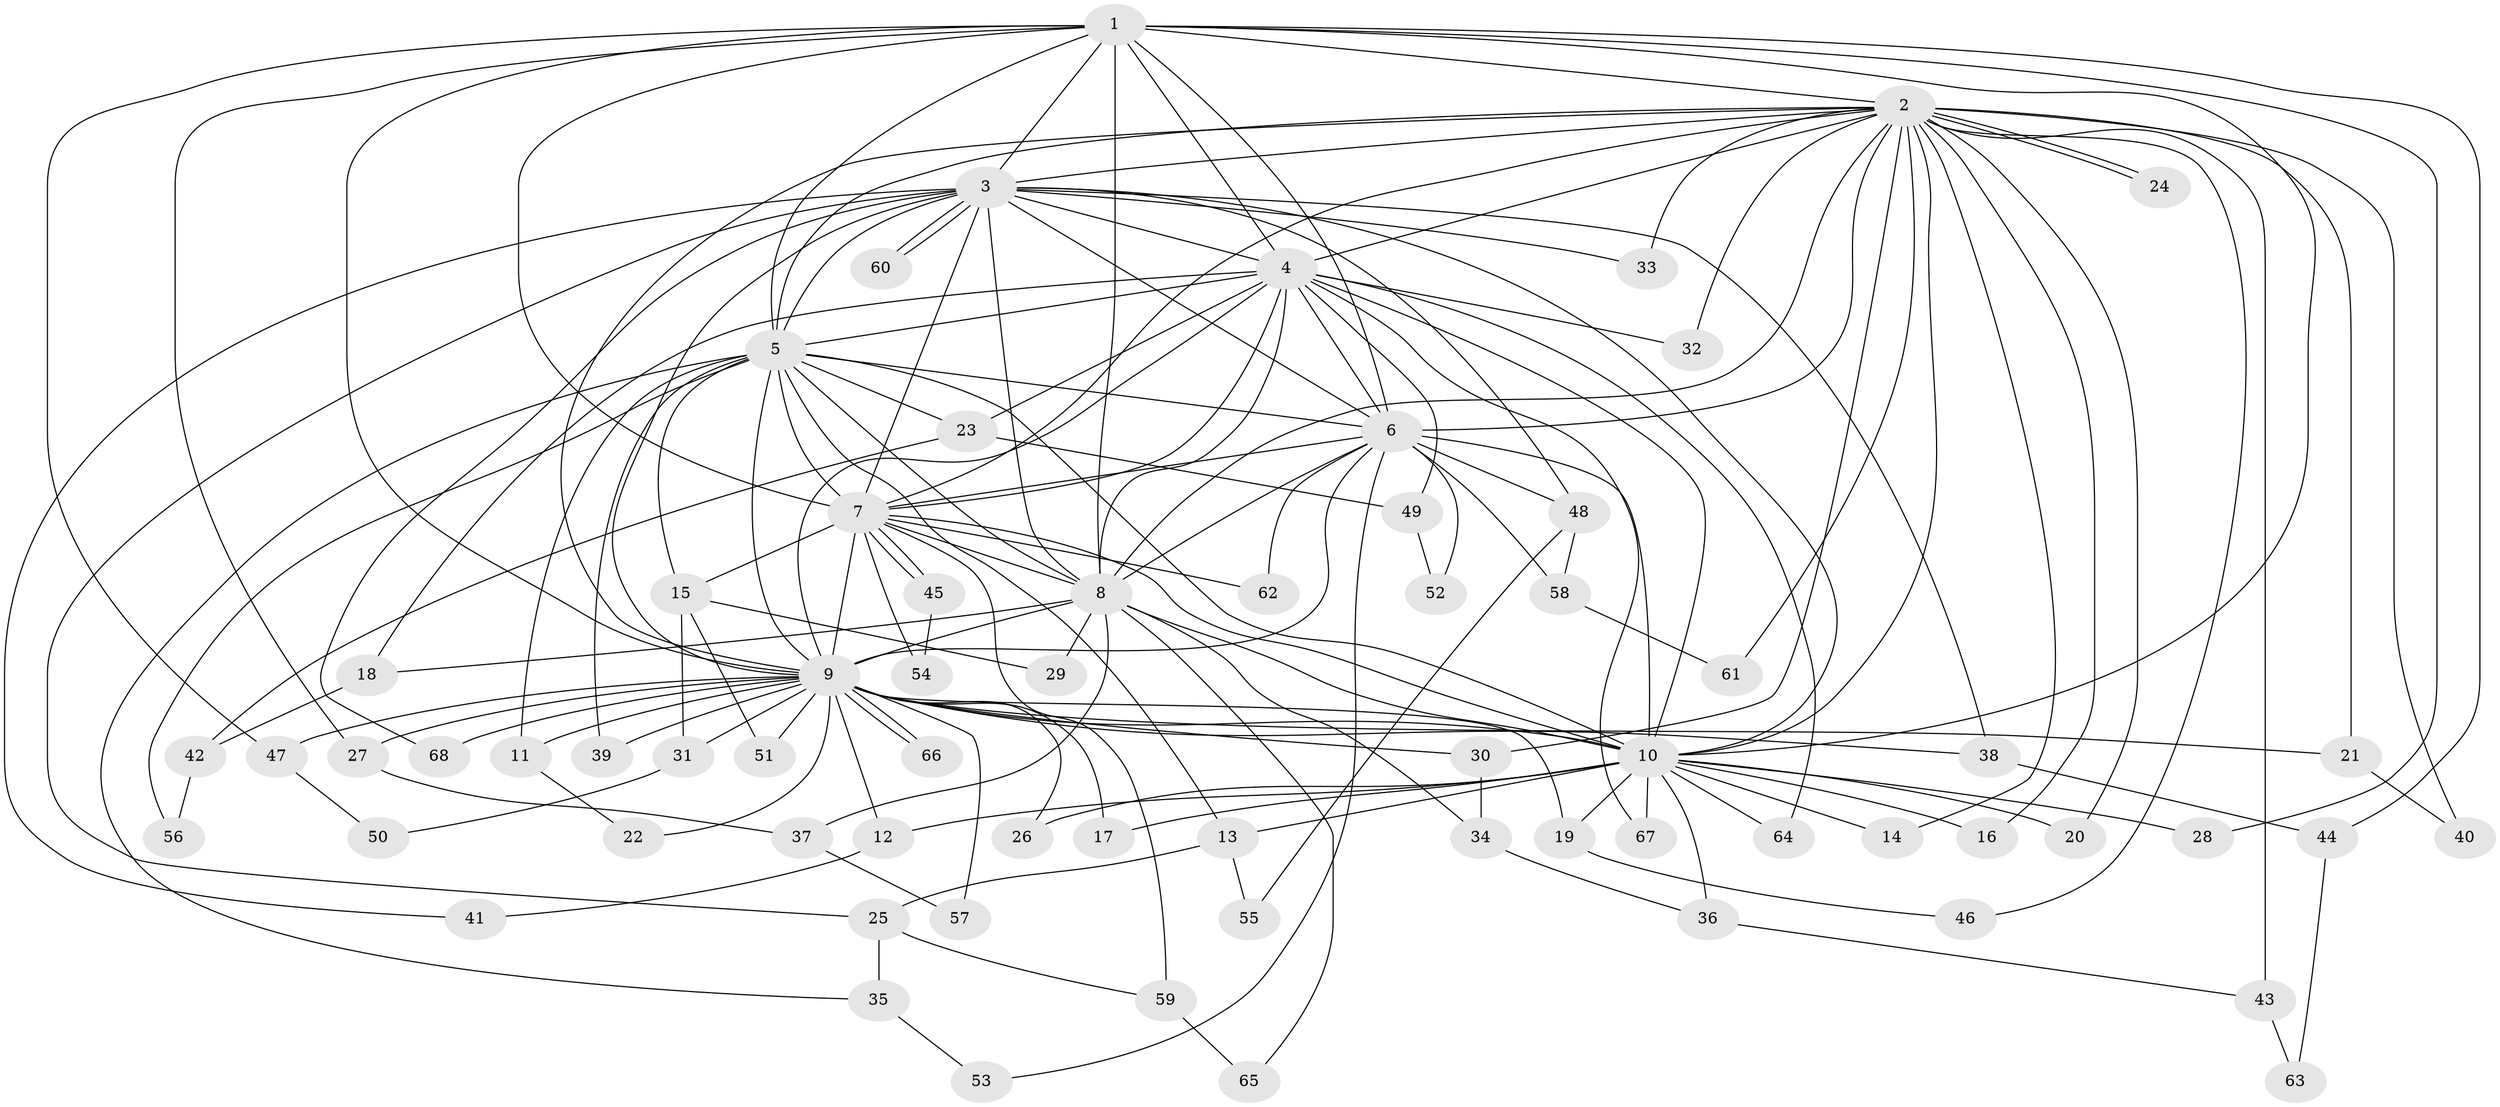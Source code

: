 // coarse degree distribution, {17: 0.05, 11: 0.05, 6: 0.05, 3: 0.3, 2: 0.45, 1: 0.1}
// Generated by graph-tools (version 1.1) at 2025/17/03/04/25 18:17:23]
// undirected, 68 vertices, 161 edges
graph export_dot {
graph [start="1"]
  node [color=gray90,style=filled];
  1;
  2;
  3;
  4;
  5;
  6;
  7;
  8;
  9;
  10;
  11;
  12;
  13;
  14;
  15;
  16;
  17;
  18;
  19;
  20;
  21;
  22;
  23;
  24;
  25;
  26;
  27;
  28;
  29;
  30;
  31;
  32;
  33;
  34;
  35;
  36;
  37;
  38;
  39;
  40;
  41;
  42;
  43;
  44;
  45;
  46;
  47;
  48;
  49;
  50;
  51;
  52;
  53;
  54;
  55;
  56;
  57;
  58;
  59;
  60;
  61;
  62;
  63;
  64;
  65;
  66;
  67;
  68;
  1 -- 2;
  1 -- 3;
  1 -- 4;
  1 -- 5;
  1 -- 6;
  1 -- 7;
  1 -- 8;
  1 -- 9;
  1 -- 10;
  1 -- 27;
  1 -- 28;
  1 -- 44;
  1 -- 47;
  2 -- 3;
  2 -- 4;
  2 -- 5;
  2 -- 6;
  2 -- 7;
  2 -- 8;
  2 -- 9;
  2 -- 10;
  2 -- 14;
  2 -- 16;
  2 -- 20;
  2 -- 21;
  2 -- 24;
  2 -- 24;
  2 -- 30;
  2 -- 32;
  2 -- 33;
  2 -- 40;
  2 -- 43;
  2 -- 46;
  2 -- 61;
  3 -- 4;
  3 -- 5;
  3 -- 6;
  3 -- 7;
  3 -- 8;
  3 -- 9;
  3 -- 10;
  3 -- 25;
  3 -- 33;
  3 -- 38;
  3 -- 41;
  3 -- 48;
  3 -- 60;
  3 -- 60;
  3 -- 68;
  4 -- 5;
  4 -- 6;
  4 -- 7;
  4 -- 8;
  4 -- 9;
  4 -- 10;
  4 -- 18;
  4 -- 23;
  4 -- 32;
  4 -- 49;
  4 -- 64;
  4 -- 67;
  5 -- 6;
  5 -- 7;
  5 -- 8;
  5 -- 9;
  5 -- 10;
  5 -- 11;
  5 -- 13;
  5 -- 15;
  5 -- 23;
  5 -- 35;
  5 -- 39;
  5 -- 56;
  6 -- 7;
  6 -- 8;
  6 -- 9;
  6 -- 10;
  6 -- 48;
  6 -- 52;
  6 -- 53;
  6 -- 58;
  6 -- 62;
  7 -- 8;
  7 -- 9;
  7 -- 10;
  7 -- 15;
  7 -- 45;
  7 -- 45;
  7 -- 54;
  7 -- 59;
  7 -- 62;
  8 -- 9;
  8 -- 10;
  8 -- 18;
  8 -- 29;
  8 -- 34;
  8 -- 37;
  8 -- 65;
  9 -- 10;
  9 -- 11;
  9 -- 12;
  9 -- 17;
  9 -- 19;
  9 -- 21;
  9 -- 22;
  9 -- 26;
  9 -- 27;
  9 -- 30;
  9 -- 31;
  9 -- 38;
  9 -- 39;
  9 -- 47;
  9 -- 51;
  9 -- 57;
  9 -- 66;
  9 -- 66;
  9 -- 68;
  10 -- 12;
  10 -- 13;
  10 -- 14;
  10 -- 16;
  10 -- 17;
  10 -- 19;
  10 -- 20;
  10 -- 26;
  10 -- 28;
  10 -- 36;
  10 -- 64;
  10 -- 67;
  11 -- 22;
  12 -- 41;
  13 -- 25;
  13 -- 55;
  15 -- 29;
  15 -- 31;
  15 -- 51;
  18 -- 42;
  19 -- 46;
  21 -- 40;
  23 -- 42;
  23 -- 49;
  25 -- 35;
  25 -- 59;
  27 -- 37;
  30 -- 34;
  31 -- 50;
  34 -- 36;
  35 -- 53;
  36 -- 43;
  37 -- 57;
  38 -- 44;
  42 -- 56;
  43 -- 63;
  44 -- 63;
  45 -- 54;
  47 -- 50;
  48 -- 55;
  48 -- 58;
  49 -- 52;
  58 -- 61;
  59 -- 65;
}
